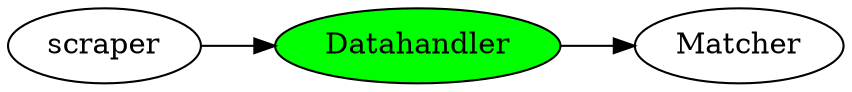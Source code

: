 digraph G {
    rankdir=LR; // Direction from left to right
    scraper; // Default style for scraper
    Datahandler [style=filled, fillcolor=green]; // Datahandler is green
    Matcher; // Default style for Matcher
    scraper -> Datahandler -> Matcher; // Define the connections
}